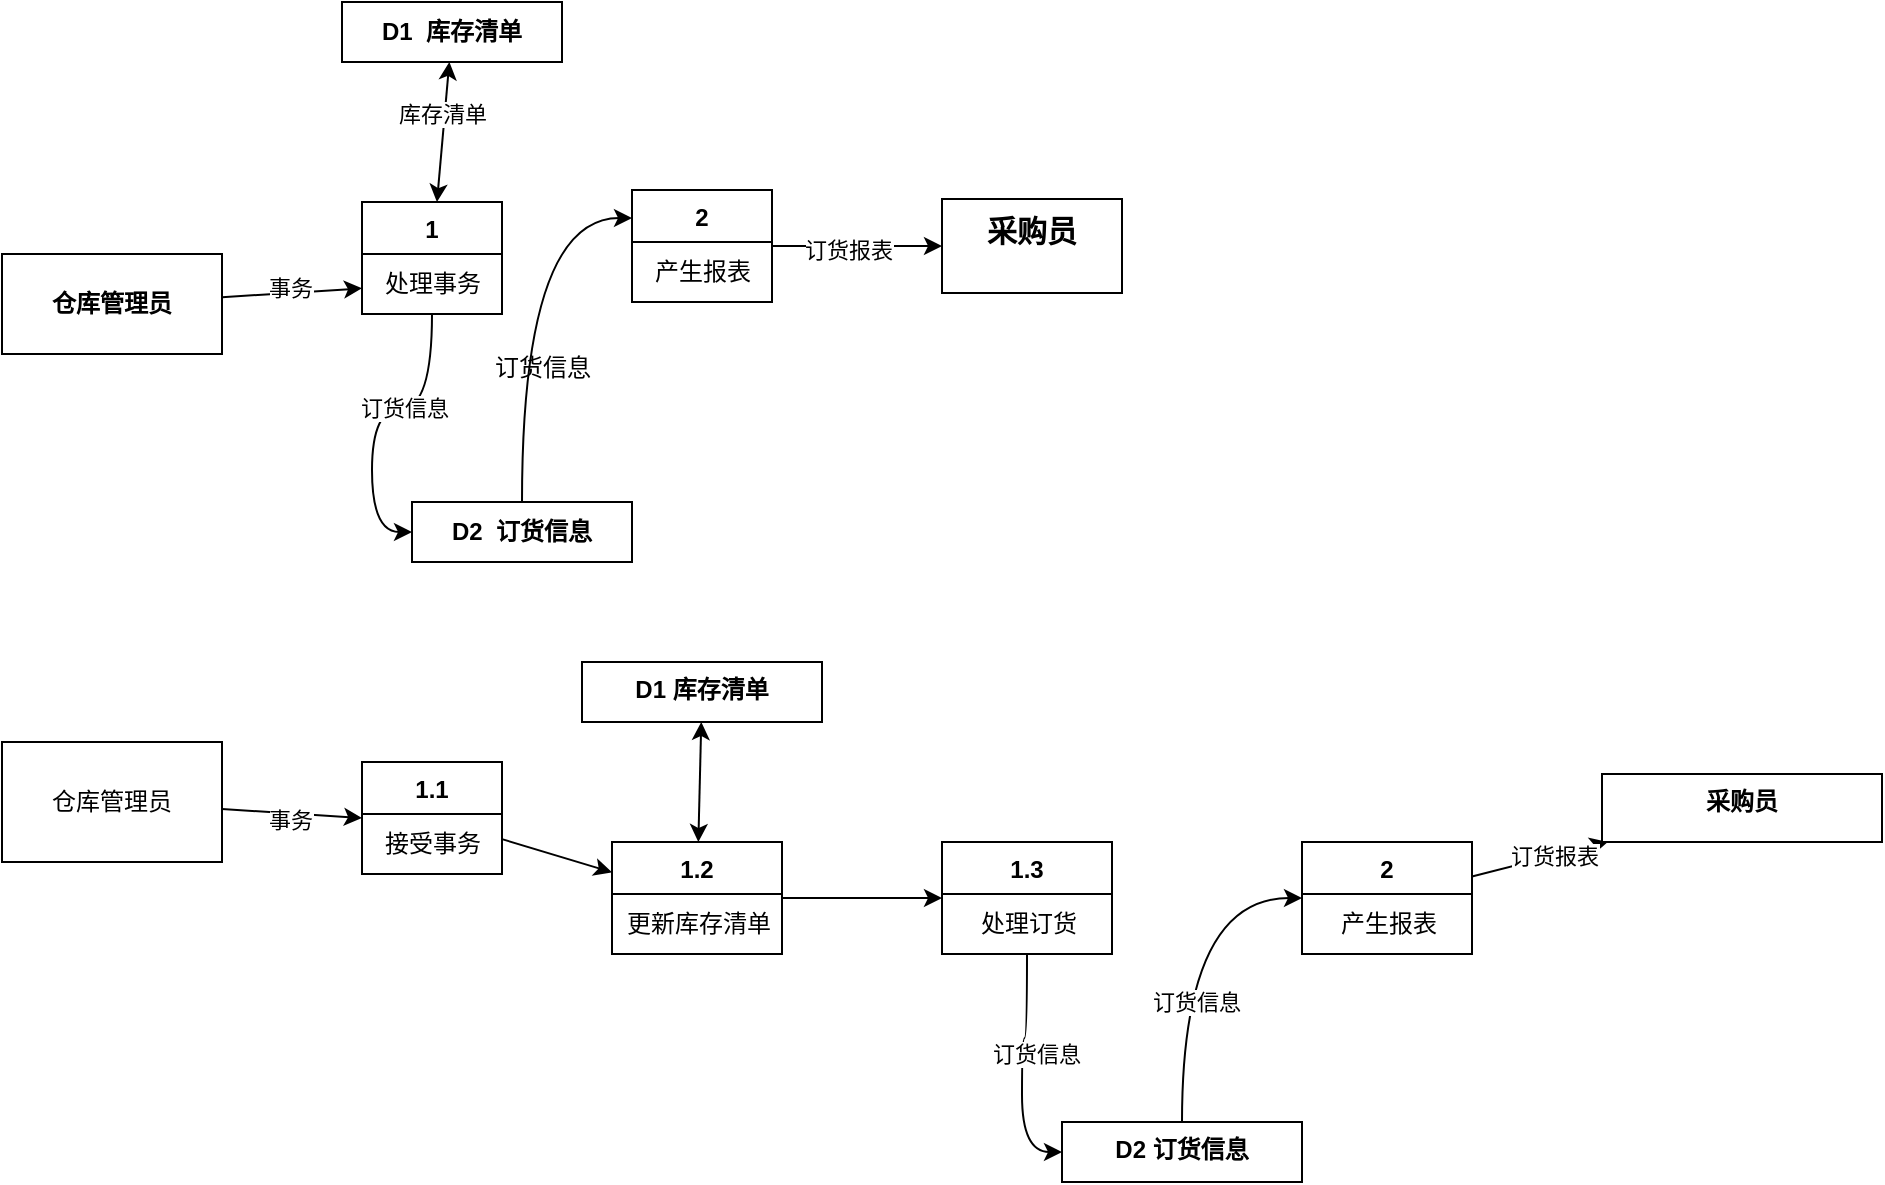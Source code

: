 <mxfile version="22.0.8" type="github">
  <diagram name="Page-1" id="kkoMcajzsj8SHL4XXJcd">
    <mxGraphModel dx="710" dy="743" grid="1" gridSize="10" guides="1" tooltips="1" connect="1" arrows="1" fold="1" page="1" pageScale="1" pageWidth="850" pageHeight="1100" math="0" shadow="0">
      <root>
        <mxCell id="0" />
        <mxCell id="1" parent="0" />
        <mxCell id="CHgfHj3HehpbXA-Zd8Sf-8" value="" style="rounded=0;orthogonalLoop=1;jettySize=auto;html=1;" parent="1" source="CHgfHj3HehpbXA-Zd8Sf-1" target="CHgfHj3HehpbXA-Zd8Sf-7" edge="1">
          <mxGeometry relative="1" as="geometry" />
        </mxCell>
        <mxCell id="Z8-74EBng1LkMTbgqaNp-1" value="事务" style="edgeLabel;html=1;align=center;verticalAlign=middle;resizable=0;points=[];" vertex="1" connectable="0" parent="CHgfHj3HehpbXA-Zd8Sf-8">
          <mxGeometry x="-0.03" y="3" relative="1" as="geometry">
            <mxPoint as="offset" />
          </mxGeometry>
        </mxCell>
        <mxCell id="CHgfHj3HehpbXA-Zd8Sf-1" value="&lt;div&gt;&lt;b&gt;仓库管理员&lt;/b&gt;&lt;/div&gt;" style="html=1;whiteSpace=wrap;" parent="1" vertex="1">
          <mxGeometry x="40" y="256" width="110" height="50" as="geometry" />
        </mxCell>
        <mxCell id="CHgfHj3HehpbXA-Zd8Sf-10" value="" style="rounded=0;orthogonalLoop=1;jettySize=auto;html=1;startArrow=classic;startFill=1;" parent="1" source="CHgfHj3HehpbXA-Zd8Sf-3" target="CHgfHj3HehpbXA-Zd8Sf-9" edge="1">
          <mxGeometry relative="1" as="geometry" />
        </mxCell>
        <mxCell id="Z8-74EBng1LkMTbgqaNp-2" value="库存清单" style="edgeLabel;html=1;align=center;verticalAlign=middle;resizable=0;points=[];" vertex="1" connectable="0" parent="CHgfHj3HehpbXA-Zd8Sf-10">
          <mxGeometry x="0.251" y="2" relative="1" as="geometry">
            <mxPoint as="offset" />
          </mxGeometry>
        </mxCell>
        <mxCell id="CHgfHj3HehpbXA-Zd8Sf-3" value="1" style="swimlane;fontStyle=1;align=center;verticalAlign=top;childLayout=stackLayout;horizontal=1;startSize=26;horizontalStack=0;resizeParent=1;resizeParentMax=0;resizeLast=0;collapsible=1;marginBottom=0;whiteSpace=wrap;html=1;" parent="1" vertex="1">
          <mxGeometry x="220" y="230" width="70" height="56" as="geometry" />
        </mxCell>
        <mxCell id="CHgfHj3HehpbXA-Zd8Sf-7" value="处理事务" style="text;html=1;align=center;verticalAlign=middle;resizable=0;points=[];autosize=1;strokeColor=none;fillColor=none;" parent="CHgfHj3HehpbXA-Zd8Sf-3" vertex="1">
          <mxGeometry y="26" width="70" height="30" as="geometry" />
        </mxCell>
        <mxCell id="CHgfHj3HehpbXA-Zd8Sf-9" value="&lt;div align=&quot;center&quot;&gt;&lt;b&gt;D1&amp;nbsp; 库存清单&lt;/b&gt;&lt;/div&gt;" style="html=1;whiteSpace=wrap;align=center;" parent="1" vertex="1">
          <mxGeometry x="210" y="130" width="110" height="30" as="geometry" />
        </mxCell>
        <mxCell id="CHgfHj3HehpbXA-Zd8Sf-22" value="" style="rounded=0;orthogonalLoop=1;jettySize=auto;html=1;" parent="1" source="CHgfHj3HehpbXA-Zd8Sf-13" target="CHgfHj3HehpbXA-Zd8Sf-21" edge="1">
          <mxGeometry relative="1" as="geometry" />
        </mxCell>
        <mxCell id="Z8-74EBng1LkMTbgqaNp-5" value="订货报表" style="edgeLabel;html=1;align=center;verticalAlign=middle;resizable=0;points=[];" vertex="1" connectable="0" parent="CHgfHj3HehpbXA-Zd8Sf-22">
          <mxGeometry x="-0.106" y="-2" relative="1" as="geometry">
            <mxPoint as="offset" />
          </mxGeometry>
        </mxCell>
        <mxCell id="CHgfHj3HehpbXA-Zd8Sf-13" value="2" style="swimlane;fontStyle=1;align=center;verticalAlign=top;childLayout=stackLayout;horizontal=1;startSize=26;horizontalStack=0;resizeParent=1;resizeParentMax=0;resizeLast=0;collapsible=1;marginBottom=0;whiteSpace=wrap;html=1;" parent="1" vertex="1">
          <mxGeometry x="355" y="224" width="70" height="56" as="geometry" />
        </mxCell>
        <mxCell id="CHgfHj3HehpbXA-Zd8Sf-14" value="产生报表" style="text;html=1;align=center;verticalAlign=middle;resizable=0;points=[];autosize=1;strokeColor=none;fillColor=none;" parent="CHgfHj3HehpbXA-Zd8Sf-13" vertex="1">
          <mxGeometry y="26" width="70" height="30" as="geometry" />
        </mxCell>
        <mxCell id="CHgfHj3HehpbXA-Zd8Sf-19" style="edgeStyle=orthogonalEdgeStyle;rounded=0;orthogonalLoop=1;jettySize=auto;html=1;entryX=0;entryY=0.25;entryDx=0;entryDy=0;curved=1;" parent="1" source="CHgfHj3HehpbXA-Zd8Sf-15" target="CHgfHj3HehpbXA-Zd8Sf-13" edge="1">
          <mxGeometry relative="1" as="geometry" />
        </mxCell>
        <mxCell id="CHgfHj3HehpbXA-Zd8Sf-15" value="&lt;div align=&quot;center&quot;&gt;&lt;b&gt;D2&amp;nbsp; 订货信息&lt;/b&gt;&lt;/div&gt;" style="html=1;whiteSpace=wrap;align=center;" parent="1" vertex="1">
          <mxGeometry x="245" y="380" width="110" height="30" as="geometry" />
        </mxCell>
        <mxCell id="CHgfHj3HehpbXA-Zd8Sf-17" style="edgeStyle=orthogonalEdgeStyle;rounded=0;orthogonalLoop=1;jettySize=auto;html=1;entryX=0;entryY=0.5;entryDx=0;entryDy=0;curved=1;" parent="1" source="CHgfHj3HehpbXA-Zd8Sf-7" target="CHgfHj3HehpbXA-Zd8Sf-15" edge="1">
          <mxGeometry relative="1" as="geometry" />
        </mxCell>
        <mxCell id="Z8-74EBng1LkMTbgqaNp-3" value="订货信息" style="edgeLabel;html=1;align=center;verticalAlign=middle;resizable=0;points=[];" vertex="1" connectable="0" parent="CHgfHj3HehpbXA-Zd8Sf-17">
          <mxGeometry x="-0.233" relative="1" as="geometry">
            <mxPoint as="offset" />
          </mxGeometry>
        </mxCell>
        <mxCell id="CHgfHj3HehpbXA-Zd8Sf-21" value="&lt;font style=&quot;font-size: 15px;&quot;&gt;采购员&lt;/font&gt;" style="whiteSpace=wrap;html=1;verticalAlign=top;fontStyle=1;startSize=26;" parent="1" vertex="1">
          <mxGeometry x="510" y="228.5" width="90" height="47" as="geometry" />
        </mxCell>
        <mxCell id="Z8-74EBng1LkMTbgqaNp-4" value="订货信息" style="text;html=1;align=center;verticalAlign=middle;resizable=0;points=[];autosize=1;strokeColor=none;fillColor=none;" vertex="1" parent="1">
          <mxGeometry x="275" y="298" width="70" height="30" as="geometry" />
        </mxCell>
        <mxCell id="Z8-74EBng1LkMTbgqaNp-9" style="rounded=0;orthogonalLoop=1;jettySize=auto;html=1;entryX=0;entryY=0.5;entryDx=0;entryDy=0;" edge="1" parent="1" source="Z8-74EBng1LkMTbgqaNp-6" target="Z8-74EBng1LkMTbgqaNp-7">
          <mxGeometry relative="1" as="geometry" />
        </mxCell>
        <mxCell id="Z8-74EBng1LkMTbgqaNp-10" value="事务" style="edgeLabel;html=1;align=center;verticalAlign=middle;resizable=0;points=[];" vertex="1" connectable="0" parent="Z8-74EBng1LkMTbgqaNp-9">
          <mxGeometry x="-0.026" y="-3" relative="1" as="geometry">
            <mxPoint as="offset" />
          </mxGeometry>
        </mxCell>
        <mxCell id="Z8-74EBng1LkMTbgqaNp-6" value="仓库管理员" style="rounded=0;whiteSpace=wrap;html=1;" vertex="1" parent="1">
          <mxGeometry x="40" y="500" width="110" height="60" as="geometry" />
        </mxCell>
        <mxCell id="Z8-74EBng1LkMTbgqaNp-13" value="" style="rounded=0;orthogonalLoop=1;jettySize=auto;html=1;" edge="1" parent="1" source="Z8-74EBng1LkMTbgqaNp-7" target="Z8-74EBng1LkMTbgqaNp-11">
          <mxGeometry relative="1" as="geometry" />
        </mxCell>
        <mxCell id="Z8-74EBng1LkMTbgqaNp-7" value="1.1" style="swimlane;fontStyle=1;align=center;verticalAlign=top;childLayout=stackLayout;horizontal=1;startSize=26;horizontalStack=0;resizeParent=1;resizeParentMax=0;resizeLast=0;collapsible=1;marginBottom=0;whiteSpace=wrap;html=1;" vertex="1" parent="1">
          <mxGeometry x="220" y="510" width="70" height="56" as="geometry" />
        </mxCell>
        <mxCell id="Z8-74EBng1LkMTbgqaNp-8" value="接受事务" style="text;html=1;align=center;verticalAlign=middle;resizable=0;points=[];autosize=1;strokeColor=none;fillColor=none;" vertex="1" parent="Z8-74EBng1LkMTbgqaNp-7">
          <mxGeometry y="26" width="70" height="30" as="geometry" />
        </mxCell>
        <mxCell id="67DFKW6hx9561LcwUzrt-2" value="" style="rounded=0;orthogonalLoop=1;jettySize=auto;html=1;startArrow=classic;startFill=1;" edge="1" parent="1" source="Z8-74EBng1LkMTbgqaNp-11" target="67DFKW6hx9561LcwUzrt-1">
          <mxGeometry relative="1" as="geometry" />
        </mxCell>
        <mxCell id="67DFKW6hx9561LcwUzrt-6" value="" style="edgeStyle=orthogonalEdgeStyle;rounded=0;orthogonalLoop=1;jettySize=auto;html=1;" edge="1" parent="1" source="Z8-74EBng1LkMTbgqaNp-11" target="67DFKW6hx9561LcwUzrt-4">
          <mxGeometry relative="1" as="geometry" />
        </mxCell>
        <mxCell id="Z8-74EBng1LkMTbgqaNp-11" value="1.2" style="swimlane;fontStyle=1;align=center;verticalAlign=top;childLayout=stackLayout;horizontal=1;startSize=26;horizontalStack=0;resizeParent=1;resizeParentMax=0;resizeLast=0;collapsible=1;marginBottom=0;whiteSpace=wrap;html=1;" vertex="1" parent="1">
          <mxGeometry x="345" y="550" width="85" height="56" as="geometry" />
        </mxCell>
        <mxCell id="Z8-74EBng1LkMTbgqaNp-12" value="更新库存清单" style="text;html=1;align=center;verticalAlign=middle;resizable=0;points=[];autosize=1;strokeColor=none;fillColor=none;" vertex="1" parent="Z8-74EBng1LkMTbgqaNp-11">
          <mxGeometry y="26" width="85" height="30" as="geometry" />
        </mxCell>
        <mxCell id="67DFKW6hx9561LcwUzrt-1" value="D1 库存清单" style="whiteSpace=wrap;html=1;verticalAlign=top;fontStyle=1;startSize=26;" vertex="1" parent="1">
          <mxGeometry x="330" y="460" width="120" height="30" as="geometry" />
        </mxCell>
        <mxCell id="67DFKW6hx9561LcwUzrt-9" value="" style="edgeStyle=orthogonalEdgeStyle;rounded=0;orthogonalLoop=1;jettySize=auto;html=1;curved=1;entryX=0;entryY=0.5;entryDx=0;entryDy=0;" edge="1" parent="1" source="67DFKW6hx9561LcwUzrt-4" target="67DFKW6hx9561LcwUzrt-8">
          <mxGeometry relative="1" as="geometry" />
        </mxCell>
        <mxCell id="67DFKW6hx9561LcwUzrt-10" value="订货信息" style="edgeLabel;html=1;align=center;verticalAlign=middle;resizable=0;points=[];" vertex="1" connectable="0" parent="67DFKW6hx9561LcwUzrt-9">
          <mxGeometry x="-0.145" y="6" relative="1" as="geometry">
            <mxPoint x="1" as="offset" />
          </mxGeometry>
        </mxCell>
        <mxCell id="67DFKW6hx9561LcwUzrt-4" value="1.3" style="swimlane;fontStyle=1;align=center;verticalAlign=top;childLayout=stackLayout;horizontal=1;startSize=26;horizontalStack=0;resizeParent=1;resizeParentMax=0;resizeLast=0;collapsible=1;marginBottom=0;whiteSpace=wrap;html=1;" vertex="1" parent="1">
          <mxGeometry x="510" y="550" width="85" height="56" as="geometry" />
        </mxCell>
        <mxCell id="67DFKW6hx9561LcwUzrt-5" value="处理订货" style="text;html=1;align=center;verticalAlign=middle;resizable=0;points=[];autosize=1;strokeColor=none;fillColor=none;" vertex="1" parent="67DFKW6hx9561LcwUzrt-4">
          <mxGeometry y="26" width="85" height="30" as="geometry" />
        </mxCell>
        <mxCell id="67DFKW6hx9561LcwUzrt-13" style="edgeStyle=orthogonalEdgeStyle;rounded=0;orthogonalLoop=1;jettySize=auto;html=1;entryX=0;entryY=0.5;entryDx=0;entryDy=0;curved=1;" edge="1" parent="1" source="67DFKW6hx9561LcwUzrt-8" target="67DFKW6hx9561LcwUzrt-11">
          <mxGeometry relative="1" as="geometry">
            <mxPoint x="680" y="570" as="targetPoint" />
          </mxGeometry>
        </mxCell>
        <mxCell id="67DFKW6hx9561LcwUzrt-14" value="订货信息" style="edgeLabel;html=1;align=center;verticalAlign=middle;resizable=0;points=[];" vertex="1" connectable="0" parent="67DFKW6hx9561LcwUzrt-13">
          <mxGeometry x="-0.302" y="-7" relative="1" as="geometry">
            <mxPoint as="offset" />
          </mxGeometry>
        </mxCell>
        <mxCell id="67DFKW6hx9561LcwUzrt-8" value="D2 订货信息" style="whiteSpace=wrap;html=1;verticalAlign=top;fontStyle=1;startSize=26;" vertex="1" parent="1">
          <mxGeometry x="570" y="690" width="120" height="30" as="geometry" />
        </mxCell>
        <mxCell id="67DFKW6hx9561LcwUzrt-16" value="" style="rounded=0;orthogonalLoop=1;jettySize=auto;html=1;" edge="1" parent="1" source="67DFKW6hx9561LcwUzrt-11" target="67DFKW6hx9561LcwUzrt-15">
          <mxGeometry relative="1" as="geometry" />
        </mxCell>
        <mxCell id="67DFKW6hx9561LcwUzrt-17" value="订货报表" style="edgeLabel;html=1;align=center;verticalAlign=middle;resizable=0;points=[];" vertex="1" connectable="0" parent="67DFKW6hx9561LcwUzrt-16">
          <mxGeometry x="0.216" relative="1" as="geometry">
            <mxPoint as="offset" />
          </mxGeometry>
        </mxCell>
        <mxCell id="67DFKW6hx9561LcwUzrt-11" value="2" style="swimlane;fontStyle=1;align=center;verticalAlign=top;childLayout=stackLayout;horizontal=1;startSize=26;horizontalStack=0;resizeParent=1;resizeParentMax=0;resizeLast=0;collapsible=1;marginBottom=0;whiteSpace=wrap;html=1;" vertex="1" parent="1">
          <mxGeometry x="690" y="550" width="85" height="56" as="geometry" />
        </mxCell>
        <mxCell id="67DFKW6hx9561LcwUzrt-12" value="产生报表" style="text;html=1;align=center;verticalAlign=middle;resizable=0;points=[];autosize=1;strokeColor=none;fillColor=none;" vertex="1" parent="67DFKW6hx9561LcwUzrt-11">
          <mxGeometry y="26" width="85" height="30" as="geometry" />
        </mxCell>
        <mxCell id="67DFKW6hx9561LcwUzrt-15" value="采购员" style="whiteSpace=wrap;html=1;verticalAlign=top;fontStyle=1;startSize=26;" vertex="1" parent="1">
          <mxGeometry x="840" y="516" width="140" height="34" as="geometry" />
        </mxCell>
      </root>
    </mxGraphModel>
  </diagram>
</mxfile>
